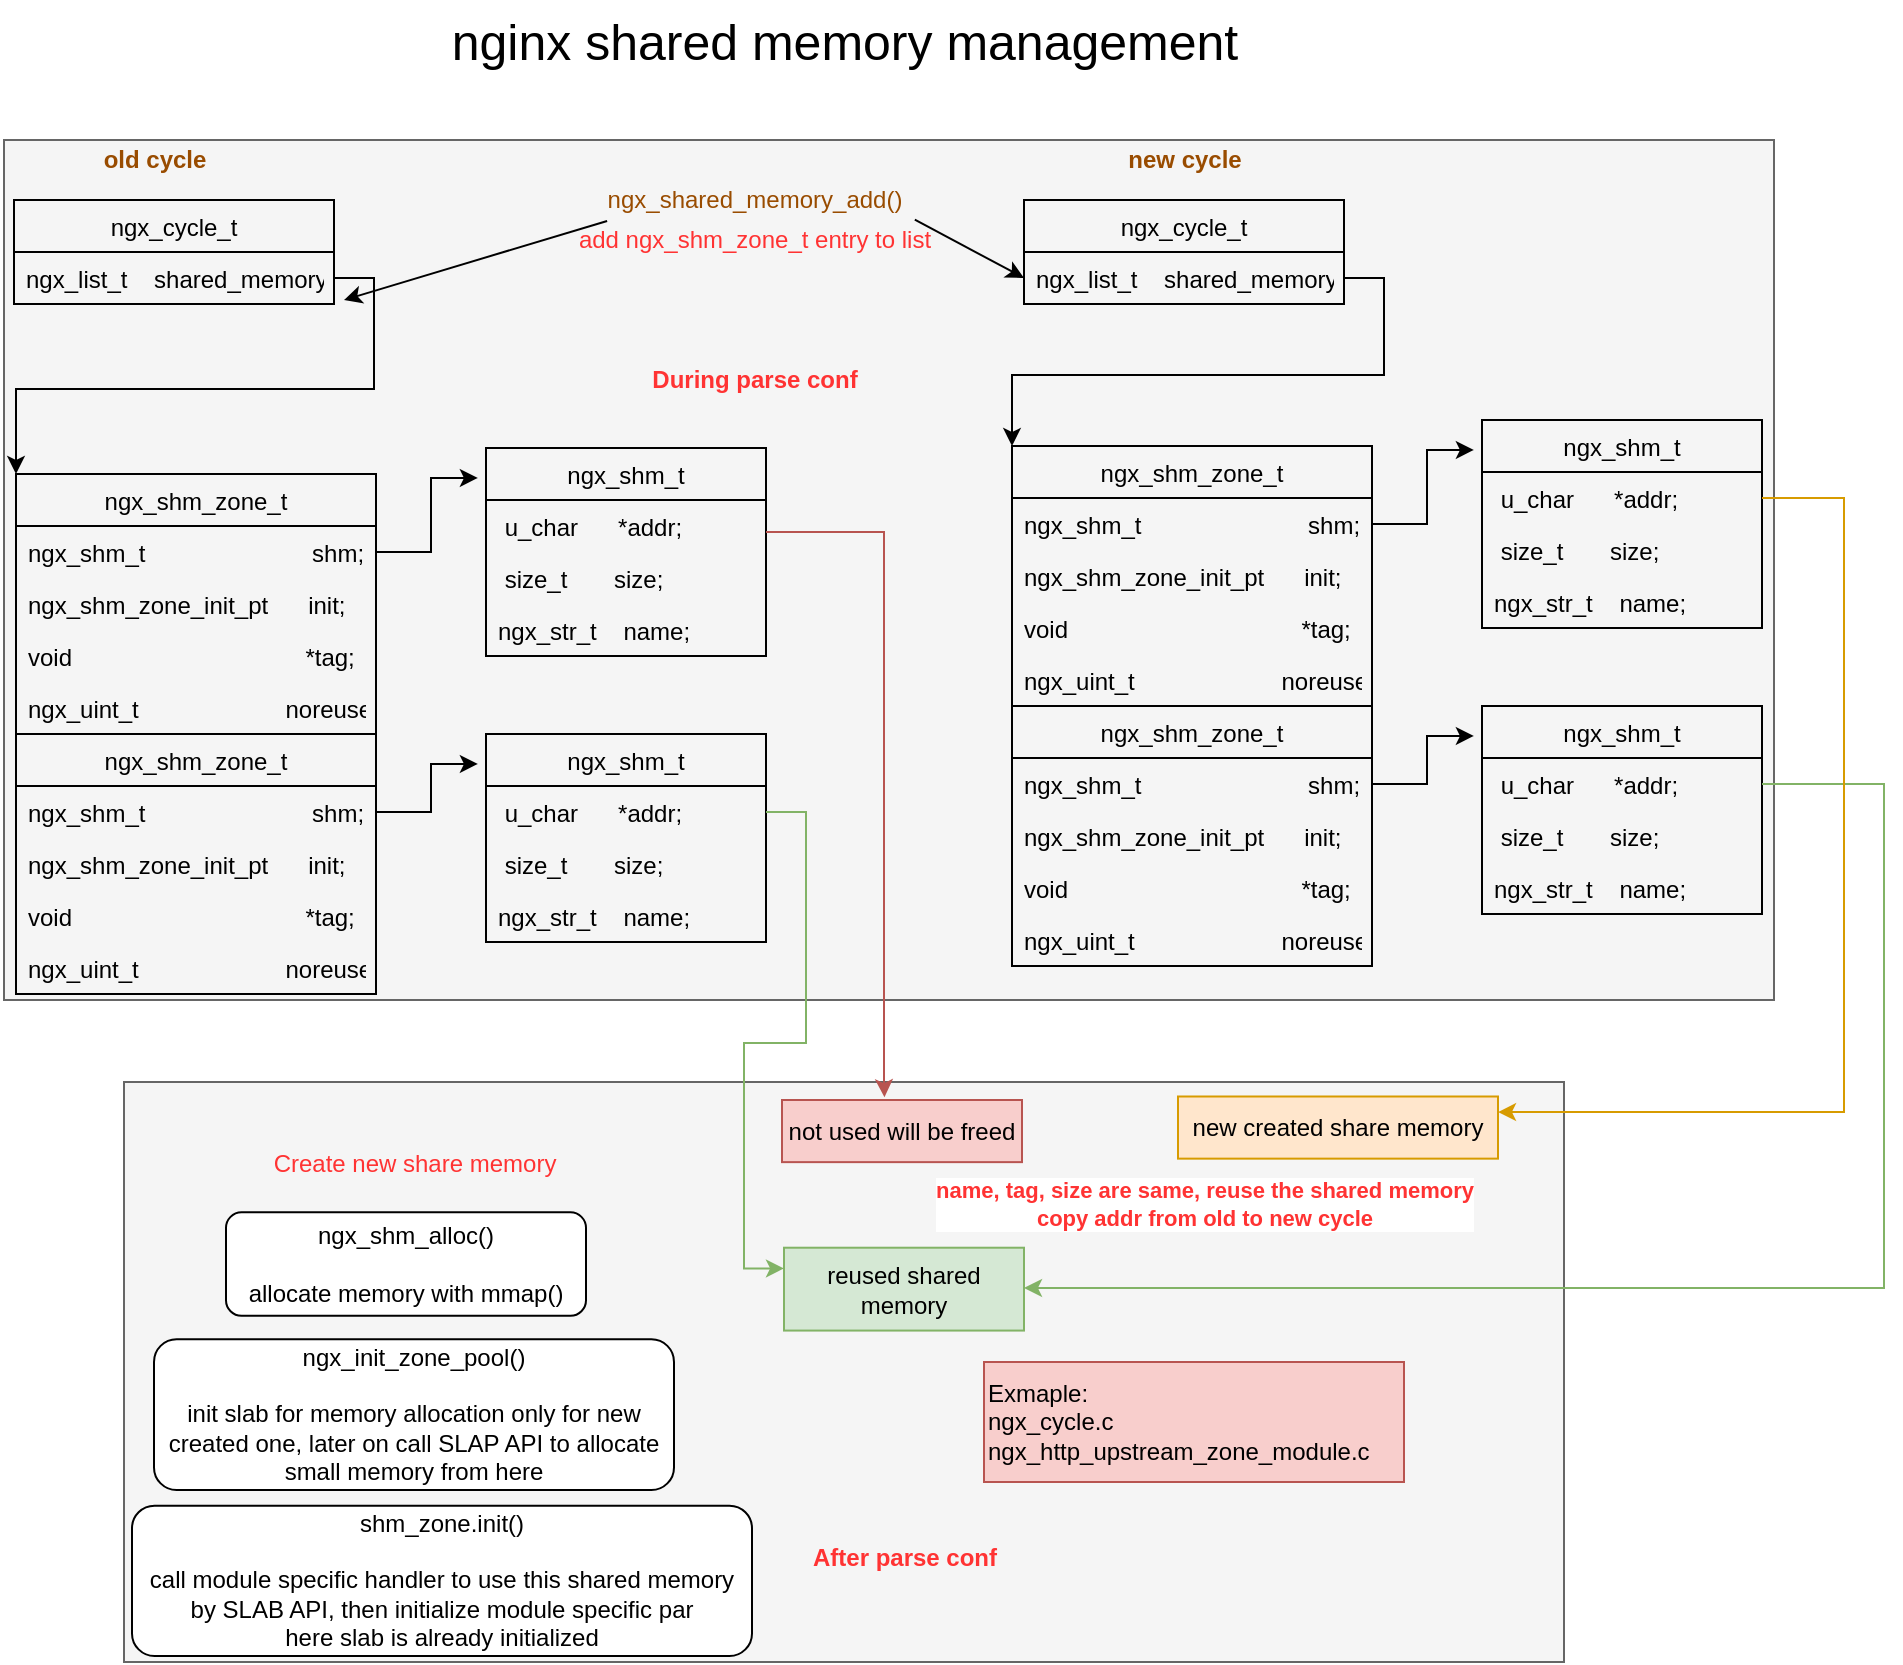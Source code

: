 <mxfile version="13.9.9" type="device"><diagram id="doJyxdcg1uEI-pi4_1o4" name="Page-1"><mxGraphModel dx="1086" dy="816" grid="1" gridSize="10" guides="1" tooltips="1" connect="1" arrows="1" fold="1" page="1" pageScale="1" pageWidth="850" pageHeight="1100" math="0" shadow="0"><root><mxCell id="0"/><mxCell id="1" parent="0"/><mxCell id="BGAumL3nLmFCG_EzxSb9-77" value="" style="group;fillColor=#f5f5f5;strokeColor=#666666;fontColor=#FF3333;fontStyle=1" parent="1" vertex="1" connectable="0"><mxGeometry x="400" y="140" width="885" height="430" as="geometry"/></mxCell><mxCell id="BGAumL3nLmFCG_EzxSb9-16" value="ngx_cycle_t" style="swimlane;fontStyle=0;childLayout=stackLayout;horizontal=1;startSize=26;fillColor=none;horizontalStack=0;resizeParent=1;resizeParentMax=0;resizeLast=0;collapsible=1;marginBottom=0;" parent="BGAumL3nLmFCG_EzxSb9-77" vertex="1"><mxGeometry x="5" y="30" width="160" height="52" as="geometry"/></mxCell><mxCell id="BGAumL3nLmFCG_EzxSb9-17" value="ngx_list_t    shared_memory;" style="text;strokeColor=none;fillColor=none;align=left;verticalAlign=top;spacingLeft=4;spacingRight=4;overflow=hidden;rotatable=0;points=[[0,0.5],[1,0.5]];portConstraint=eastwest;" parent="BGAumL3nLmFCG_EzxSb9-16" vertex="1"><mxGeometry y="26" width="160" height="26" as="geometry"/></mxCell><mxCell id="BGAumL3nLmFCG_EzxSb9-34" value="" style="group" parent="BGAumL3nLmFCG_EzxSb9-77" vertex="1" connectable="0"><mxGeometry x="6" y="154" width="375" height="273" as="geometry"/></mxCell><mxCell id="BGAumL3nLmFCG_EzxSb9-2" value="ngx_shm_zone_t" style="swimlane;fontStyle=0;childLayout=stackLayout;horizontal=1;startSize=26;fillColor=none;horizontalStack=0;resizeParent=1;resizeParentMax=0;resizeLast=0;collapsible=1;marginBottom=0;" parent="BGAumL3nLmFCG_EzxSb9-34" vertex="1"><mxGeometry y="143" width="180" height="130" as="geometry"/></mxCell><mxCell id="BGAumL3nLmFCG_EzxSb9-3" value="ngx_shm_t                         shm;" style="text;strokeColor=none;fillColor=none;align=left;verticalAlign=top;spacingLeft=4;spacingRight=4;overflow=hidden;rotatable=0;points=[[0,0.5],[1,0.5]];portConstraint=eastwest;" parent="BGAumL3nLmFCG_EzxSb9-2" vertex="1"><mxGeometry y="26" width="180" height="26" as="geometry"/></mxCell><mxCell id="BGAumL3nLmFCG_EzxSb9-4" value="ngx_shm_zone_init_pt      init;" style="text;strokeColor=none;fillColor=none;align=left;verticalAlign=top;spacingLeft=4;spacingRight=4;overflow=hidden;rotatable=0;points=[[0,0.5],[1,0.5]];portConstraint=eastwest;" parent="BGAumL3nLmFCG_EzxSb9-2" vertex="1"><mxGeometry y="52" width="180" height="26" as="geometry"/></mxCell><mxCell id="BGAumL3nLmFCG_EzxSb9-5" value="void                                   *tag;" style="text;strokeColor=none;fillColor=none;align=left;verticalAlign=top;spacingLeft=4;spacingRight=4;overflow=hidden;rotatable=0;points=[[0,0.5],[1,0.5]];portConstraint=eastwest;" parent="BGAumL3nLmFCG_EzxSb9-2" vertex="1"><mxGeometry y="78" width="180" height="26" as="geometry"/></mxCell><mxCell id="BGAumL3nLmFCG_EzxSb9-6" value="ngx_uint_t                      noreuse" style="text;strokeColor=none;fillColor=none;align=left;verticalAlign=top;spacingLeft=4;spacingRight=4;overflow=hidden;rotatable=0;points=[[0,0.5],[1,0.5]];portConstraint=eastwest;" parent="BGAumL3nLmFCG_EzxSb9-2" vertex="1"><mxGeometry y="104" width="180" height="26" as="geometry"/></mxCell><mxCell id="BGAumL3nLmFCG_EzxSb9-7" value="ngx_shm_t" style="swimlane;fontStyle=0;childLayout=stackLayout;horizontal=1;startSize=26;fillColor=none;horizontalStack=0;resizeParent=1;resizeParentMax=0;resizeLast=0;collapsible=1;marginBottom=0;" parent="BGAumL3nLmFCG_EzxSb9-34" vertex="1"><mxGeometry x="235" y="143" width="140" height="104" as="geometry"/></mxCell><mxCell id="BGAumL3nLmFCG_EzxSb9-8" value=" u_char      *addr;" style="text;strokeColor=none;fillColor=none;align=left;verticalAlign=top;spacingLeft=4;spacingRight=4;overflow=hidden;rotatable=0;points=[[0,0.5],[1,0.5]];portConstraint=eastwest;" parent="BGAumL3nLmFCG_EzxSb9-7" vertex="1"><mxGeometry y="26" width="140" height="26" as="geometry"/></mxCell><mxCell id="BGAumL3nLmFCG_EzxSb9-9" value=" size_t       size;" style="text;strokeColor=none;fillColor=none;align=left;verticalAlign=top;spacingLeft=4;spacingRight=4;overflow=hidden;rotatable=0;points=[[0,0.5],[1,0.5]];portConstraint=eastwest;" parent="BGAumL3nLmFCG_EzxSb9-7" vertex="1"><mxGeometry y="52" width="140" height="26" as="geometry"/></mxCell><mxCell id="BGAumL3nLmFCG_EzxSb9-10" value="ngx_str_t    name;" style="text;strokeColor=none;fillColor=none;align=left;verticalAlign=top;spacingLeft=4;spacingRight=4;overflow=hidden;rotatable=0;points=[[0,0.5],[1,0.5]];portConstraint=eastwest;" parent="BGAumL3nLmFCG_EzxSb9-7" vertex="1"><mxGeometry y="78" width="140" height="26" as="geometry"/></mxCell><mxCell id="BGAumL3nLmFCG_EzxSb9-11" style="edgeStyle=orthogonalEdgeStyle;rounded=0;orthogonalLoop=1;jettySize=auto;html=1;exitX=1;exitY=0.5;exitDx=0;exitDy=0;entryX=-0.029;entryY=0.144;entryDx=0;entryDy=0;entryPerimeter=0;" parent="BGAumL3nLmFCG_EzxSb9-34" source="BGAumL3nLmFCG_EzxSb9-3" target="BGAumL3nLmFCG_EzxSb9-7" edge="1"><mxGeometry relative="1" as="geometry"/></mxCell><mxCell id="BGAumL3nLmFCG_EzxSb9-24" value="ngx_shm_zone_t" style="swimlane;fontStyle=0;childLayout=stackLayout;horizontal=1;startSize=26;fillColor=none;horizontalStack=0;resizeParent=1;resizeParentMax=0;resizeLast=0;collapsible=1;marginBottom=0;" parent="BGAumL3nLmFCG_EzxSb9-34" vertex="1"><mxGeometry y="13" width="180" height="130" as="geometry"/></mxCell><mxCell id="BGAumL3nLmFCG_EzxSb9-25" value="ngx_shm_t                         shm;" style="text;strokeColor=none;fillColor=none;align=left;verticalAlign=top;spacingLeft=4;spacingRight=4;overflow=hidden;rotatable=0;points=[[0,0.5],[1,0.5]];portConstraint=eastwest;" parent="BGAumL3nLmFCG_EzxSb9-24" vertex="1"><mxGeometry y="26" width="180" height="26" as="geometry"/></mxCell><mxCell id="BGAumL3nLmFCG_EzxSb9-26" value="ngx_shm_zone_init_pt      init;" style="text;strokeColor=none;fillColor=none;align=left;verticalAlign=top;spacingLeft=4;spacingRight=4;overflow=hidden;rotatable=0;points=[[0,0.5],[1,0.5]];portConstraint=eastwest;" parent="BGAumL3nLmFCG_EzxSb9-24" vertex="1"><mxGeometry y="52" width="180" height="26" as="geometry"/></mxCell><mxCell id="BGAumL3nLmFCG_EzxSb9-27" value="void                                   *tag;" style="text;strokeColor=none;fillColor=none;align=left;verticalAlign=top;spacingLeft=4;spacingRight=4;overflow=hidden;rotatable=0;points=[[0,0.5],[1,0.5]];portConstraint=eastwest;" parent="BGAumL3nLmFCG_EzxSb9-24" vertex="1"><mxGeometry y="78" width="180" height="26" as="geometry"/></mxCell><mxCell id="BGAumL3nLmFCG_EzxSb9-28" value="ngx_uint_t                      noreuse" style="text;strokeColor=none;fillColor=none;align=left;verticalAlign=top;spacingLeft=4;spacingRight=4;overflow=hidden;rotatable=0;points=[[0,0.5],[1,0.5]];portConstraint=eastwest;" parent="BGAumL3nLmFCG_EzxSb9-24" vertex="1"><mxGeometry y="104" width="180" height="26" as="geometry"/></mxCell><mxCell id="BGAumL3nLmFCG_EzxSb9-29" value="ngx_shm_t" style="swimlane;fontStyle=0;childLayout=stackLayout;horizontal=1;startSize=26;fillColor=none;horizontalStack=0;resizeParent=1;resizeParentMax=0;resizeLast=0;collapsible=1;marginBottom=0;" parent="BGAumL3nLmFCG_EzxSb9-34" vertex="1"><mxGeometry x="235" width="140" height="104" as="geometry"/></mxCell><mxCell id="BGAumL3nLmFCG_EzxSb9-30" value=" u_char      *addr;" style="text;strokeColor=none;fillColor=none;align=left;verticalAlign=top;spacingLeft=4;spacingRight=4;overflow=hidden;rotatable=0;points=[[0,0.5],[1,0.5]];portConstraint=eastwest;" parent="BGAumL3nLmFCG_EzxSb9-29" vertex="1"><mxGeometry y="26" width="140" height="26" as="geometry"/></mxCell><mxCell id="BGAumL3nLmFCG_EzxSb9-31" value=" size_t       size;" style="text;strokeColor=none;fillColor=none;align=left;verticalAlign=top;spacingLeft=4;spacingRight=4;overflow=hidden;rotatable=0;points=[[0,0.5],[1,0.5]];portConstraint=eastwest;" parent="BGAumL3nLmFCG_EzxSb9-29" vertex="1"><mxGeometry y="52" width="140" height="26" as="geometry"/></mxCell><mxCell id="BGAumL3nLmFCG_EzxSb9-32" value="ngx_str_t    name;" style="text;strokeColor=none;fillColor=none;align=left;verticalAlign=top;spacingLeft=4;spacingRight=4;overflow=hidden;rotatable=0;points=[[0,0.5],[1,0.5]];portConstraint=eastwest;" parent="BGAumL3nLmFCG_EzxSb9-29" vertex="1"><mxGeometry y="78" width="140" height="26" as="geometry"/></mxCell><mxCell id="BGAumL3nLmFCG_EzxSb9-33" style="edgeStyle=orthogonalEdgeStyle;rounded=0;orthogonalLoop=1;jettySize=auto;html=1;exitX=1;exitY=0.5;exitDx=0;exitDy=0;entryX=-0.029;entryY=0.144;entryDx=0;entryDy=0;entryPerimeter=0;" parent="BGAumL3nLmFCG_EzxSb9-34" source="BGAumL3nLmFCG_EzxSb9-25" target="BGAumL3nLmFCG_EzxSb9-29" edge="1"><mxGeometry relative="1" as="geometry"/></mxCell><mxCell id="BGAumL3nLmFCG_EzxSb9-35" value="" style="group" parent="BGAumL3nLmFCG_EzxSb9-77" vertex="1" connectable="0"><mxGeometry x="504" y="140" width="375" height="273" as="geometry"/></mxCell><mxCell id="BGAumL3nLmFCG_EzxSb9-36" value="ngx_shm_zone_t" style="swimlane;fontStyle=0;childLayout=stackLayout;horizontal=1;startSize=26;fillColor=none;horizontalStack=0;resizeParent=1;resizeParentMax=0;resizeLast=0;collapsible=1;marginBottom=0;" parent="BGAumL3nLmFCG_EzxSb9-35" vertex="1"><mxGeometry y="143" width="180" height="130" as="geometry"/></mxCell><mxCell id="BGAumL3nLmFCG_EzxSb9-37" value="ngx_shm_t                         shm;" style="text;strokeColor=none;fillColor=none;align=left;verticalAlign=top;spacingLeft=4;spacingRight=4;overflow=hidden;rotatable=0;points=[[0,0.5],[1,0.5]];portConstraint=eastwest;" parent="BGAumL3nLmFCG_EzxSb9-36" vertex="1"><mxGeometry y="26" width="180" height="26" as="geometry"/></mxCell><mxCell id="BGAumL3nLmFCG_EzxSb9-38" value="ngx_shm_zone_init_pt      init;" style="text;strokeColor=none;fillColor=none;align=left;verticalAlign=top;spacingLeft=4;spacingRight=4;overflow=hidden;rotatable=0;points=[[0,0.5],[1,0.5]];portConstraint=eastwest;" parent="BGAumL3nLmFCG_EzxSb9-36" vertex="1"><mxGeometry y="52" width="180" height="26" as="geometry"/></mxCell><mxCell id="BGAumL3nLmFCG_EzxSb9-39" value="void                                   *tag;" style="text;strokeColor=none;fillColor=none;align=left;verticalAlign=top;spacingLeft=4;spacingRight=4;overflow=hidden;rotatable=0;points=[[0,0.5],[1,0.5]];portConstraint=eastwest;" parent="BGAumL3nLmFCG_EzxSb9-36" vertex="1"><mxGeometry y="78" width="180" height="26" as="geometry"/></mxCell><mxCell id="BGAumL3nLmFCG_EzxSb9-40" value="ngx_uint_t                      noreuse" style="text;strokeColor=none;fillColor=none;align=left;verticalAlign=top;spacingLeft=4;spacingRight=4;overflow=hidden;rotatable=0;points=[[0,0.5],[1,0.5]];portConstraint=eastwest;" parent="BGAumL3nLmFCG_EzxSb9-36" vertex="1"><mxGeometry y="104" width="180" height="26" as="geometry"/></mxCell><mxCell id="BGAumL3nLmFCG_EzxSb9-41" value="ngx_shm_t" style="swimlane;fontStyle=0;childLayout=stackLayout;horizontal=1;startSize=26;fillColor=none;horizontalStack=0;resizeParent=1;resizeParentMax=0;resizeLast=0;collapsible=1;marginBottom=0;" parent="BGAumL3nLmFCG_EzxSb9-35" vertex="1"><mxGeometry x="235" y="143" width="140" height="104" as="geometry"/></mxCell><mxCell id="BGAumL3nLmFCG_EzxSb9-42" value=" u_char      *addr;" style="text;strokeColor=none;fillColor=none;align=left;verticalAlign=top;spacingLeft=4;spacingRight=4;overflow=hidden;rotatable=0;points=[[0,0.5],[1,0.5]];portConstraint=eastwest;" parent="BGAumL3nLmFCG_EzxSb9-41" vertex="1"><mxGeometry y="26" width="140" height="26" as="geometry"/></mxCell><mxCell id="BGAumL3nLmFCG_EzxSb9-43" value=" size_t       size;" style="text;strokeColor=none;fillColor=none;align=left;verticalAlign=top;spacingLeft=4;spacingRight=4;overflow=hidden;rotatable=0;points=[[0,0.5],[1,0.5]];portConstraint=eastwest;" parent="BGAumL3nLmFCG_EzxSb9-41" vertex="1"><mxGeometry y="52" width="140" height="26" as="geometry"/></mxCell><mxCell id="BGAumL3nLmFCG_EzxSb9-44" value="ngx_str_t    name;" style="text;strokeColor=none;fillColor=none;align=left;verticalAlign=top;spacingLeft=4;spacingRight=4;overflow=hidden;rotatable=0;points=[[0,0.5],[1,0.5]];portConstraint=eastwest;" parent="BGAumL3nLmFCG_EzxSb9-41" vertex="1"><mxGeometry y="78" width="140" height="26" as="geometry"/></mxCell><mxCell id="BGAumL3nLmFCG_EzxSb9-45" style="edgeStyle=orthogonalEdgeStyle;rounded=0;orthogonalLoop=1;jettySize=auto;html=1;exitX=1;exitY=0.5;exitDx=0;exitDy=0;entryX=-0.029;entryY=0.144;entryDx=0;entryDy=0;entryPerimeter=0;" parent="BGAumL3nLmFCG_EzxSb9-35" source="BGAumL3nLmFCG_EzxSb9-37" target="BGAumL3nLmFCG_EzxSb9-41" edge="1"><mxGeometry relative="1" as="geometry"/></mxCell><mxCell id="BGAumL3nLmFCG_EzxSb9-46" value="ngx_shm_zone_t" style="swimlane;fontStyle=0;childLayout=stackLayout;horizontal=1;startSize=26;fillColor=none;horizontalStack=0;resizeParent=1;resizeParentMax=0;resizeLast=0;collapsible=1;marginBottom=0;" parent="BGAumL3nLmFCG_EzxSb9-35" vertex="1"><mxGeometry y="13" width="180" height="130" as="geometry"/></mxCell><mxCell id="BGAumL3nLmFCG_EzxSb9-47" value="ngx_shm_t                         shm;" style="text;strokeColor=none;fillColor=none;align=left;verticalAlign=top;spacingLeft=4;spacingRight=4;overflow=hidden;rotatable=0;points=[[0,0.5],[1,0.5]];portConstraint=eastwest;" parent="BGAumL3nLmFCG_EzxSb9-46" vertex="1"><mxGeometry y="26" width="180" height="26" as="geometry"/></mxCell><mxCell id="BGAumL3nLmFCG_EzxSb9-48" value="ngx_shm_zone_init_pt      init;" style="text;strokeColor=none;fillColor=none;align=left;verticalAlign=top;spacingLeft=4;spacingRight=4;overflow=hidden;rotatable=0;points=[[0,0.5],[1,0.5]];portConstraint=eastwest;" parent="BGAumL3nLmFCG_EzxSb9-46" vertex="1"><mxGeometry y="52" width="180" height="26" as="geometry"/></mxCell><mxCell id="BGAumL3nLmFCG_EzxSb9-49" value="void                                   *tag;" style="text;strokeColor=none;fillColor=none;align=left;verticalAlign=top;spacingLeft=4;spacingRight=4;overflow=hidden;rotatable=0;points=[[0,0.5],[1,0.5]];portConstraint=eastwest;" parent="BGAumL3nLmFCG_EzxSb9-46" vertex="1"><mxGeometry y="78" width="180" height="26" as="geometry"/></mxCell><mxCell id="BGAumL3nLmFCG_EzxSb9-50" value="ngx_uint_t                      noreuse" style="text;strokeColor=none;fillColor=none;align=left;verticalAlign=top;spacingLeft=4;spacingRight=4;overflow=hidden;rotatable=0;points=[[0,0.5],[1,0.5]];portConstraint=eastwest;" parent="BGAumL3nLmFCG_EzxSb9-46" vertex="1"><mxGeometry y="104" width="180" height="26" as="geometry"/></mxCell><mxCell id="BGAumL3nLmFCG_EzxSb9-51" value="ngx_shm_t" style="swimlane;fontStyle=0;childLayout=stackLayout;horizontal=1;startSize=26;fillColor=none;horizontalStack=0;resizeParent=1;resizeParentMax=0;resizeLast=0;collapsible=1;marginBottom=0;" parent="BGAumL3nLmFCG_EzxSb9-35" vertex="1"><mxGeometry x="235" width="140" height="104" as="geometry"/></mxCell><mxCell id="BGAumL3nLmFCG_EzxSb9-52" value=" u_char      *addr;" style="text;strokeColor=none;fillColor=none;align=left;verticalAlign=top;spacingLeft=4;spacingRight=4;overflow=hidden;rotatable=0;points=[[0,0.5],[1,0.5]];portConstraint=eastwest;" parent="BGAumL3nLmFCG_EzxSb9-51" vertex="1"><mxGeometry y="26" width="140" height="26" as="geometry"/></mxCell><mxCell id="BGAumL3nLmFCG_EzxSb9-53" value=" size_t       size;" style="text;strokeColor=none;fillColor=none;align=left;verticalAlign=top;spacingLeft=4;spacingRight=4;overflow=hidden;rotatable=0;points=[[0,0.5],[1,0.5]];portConstraint=eastwest;" parent="BGAumL3nLmFCG_EzxSb9-51" vertex="1"><mxGeometry y="52" width="140" height="26" as="geometry"/></mxCell><mxCell id="BGAumL3nLmFCG_EzxSb9-54" value="ngx_str_t    name;" style="text;strokeColor=none;fillColor=none;align=left;verticalAlign=top;spacingLeft=4;spacingRight=4;overflow=hidden;rotatable=0;points=[[0,0.5],[1,0.5]];portConstraint=eastwest;" parent="BGAumL3nLmFCG_EzxSb9-51" vertex="1"><mxGeometry y="78" width="140" height="26" as="geometry"/></mxCell><mxCell id="BGAumL3nLmFCG_EzxSb9-55" style="edgeStyle=orthogonalEdgeStyle;rounded=0;orthogonalLoop=1;jettySize=auto;html=1;exitX=1;exitY=0.5;exitDx=0;exitDy=0;entryX=-0.029;entryY=0.144;entryDx=0;entryDy=0;entryPerimeter=0;" parent="BGAumL3nLmFCG_EzxSb9-35" source="BGAumL3nLmFCG_EzxSb9-47" target="BGAumL3nLmFCG_EzxSb9-51" edge="1"><mxGeometry relative="1" as="geometry"/></mxCell><mxCell id="BGAumL3nLmFCG_EzxSb9-56" value="ngx_cycle_t" style="swimlane;fontStyle=0;childLayout=stackLayout;horizontal=1;startSize=26;fillColor=none;horizontalStack=0;resizeParent=1;resizeParentMax=0;resizeLast=0;collapsible=1;marginBottom=0;" parent="BGAumL3nLmFCG_EzxSb9-77" vertex="1"><mxGeometry x="510" y="30" width="160" height="52" as="geometry"/></mxCell><mxCell id="BGAumL3nLmFCG_EzxSb9-57" value="ngx_list_t    shared_memory;" style="text;strokeColor=none;fillColor=none;align=left;verticalAlign=top;spacingLeft=4;spacingRight=4;overflow=hidden;rotatable=0;points=[[0,0.5],[1,0.5]];portConstraint=eastwest;" parent="BGAumL3nLmFCG_EzxSb9-56" vertex="1"><mxGeometry y="26" width="160" height="26" as="geometry"/></mxCell><mxCell id="BGAumL3nLmFCG_EzxSb9-70" style="edgeStyle=orthogonalEdgeStyle;rounded=0;orthogonalLoop=1;jettySize=auto;html=1;entryX=0;entryY=0;entryDx=0;entryDy=0;fontColor=#FF3333;" parent="BGAumL3nLmFCG_EzxSb9-77" source="BGAumL3nLmFCG_EzxSb9-17" target="BGAumL3nLmFCG_EzxSb9-24" edge="1"><mxGeometry relative="1" as="geometry"/></mxCell><mxCell id="BGAumL3nLmFCG_EzxSb9-71" style="edgeStyle=orthogonalEdgeStyle;rounded=0;orthogonalLoop=1;jettySize=auto;html=1;exitX=1;exitY=0.5;exitDx=0;exitDy=0;entryX=0;entryY=0;entryDx=0;entryDy=0;fontColor=#FF3333;" parent="BGAumL3nLmFCG_EzxSb9-77" source="BGAumL3nLmFCG_EzxSb9-57" target="BGAumL3nLmFCG_EzxSb9-46" edge="1"><mxGeometry relative="1" as="geometry"/></mxCell><mxCell id="BGAumL3nLmFCG_EzxSb9-72" value="new cycle" style="text;html=1;align=center;verticalAlign=middle;resizable=0;points=[];autosize=1;fontColor=#994C00;fontStyle=1" parent="BGAumL3nLmFCG_EzxSb9-77" vertex="1"><mxGeometry x="555" width="70" height="20" as="geometry"/></mxCell><mxCell id="BGAumL3nLmFCG_EzxSb9-73" value="old cycle" style="text;html=1;align=center;verticalAlign=middle;resizable=0;points=[];autosize=1;fontColor=#994C00;fontStyle=1" parent="BGAumL3nLmFCG_EzxSb9-77" vertex="1"><mxGeometry x="40" width="70" height="20" as="geometry"/></mxCell><mxCell id="BGAumL3nLmFCG_EzxSb9-74" value="ngx_shared_memory_add()" style="text;html=1;align=center;verticalAlign=middle;resizable=0;points=[];autosize=1;fontColor=#994C00;" parent="BGAumL3nLmFCG_EzxSb9-77" vertex="1"><mxGeometry x="290" y="20" width="170" height="20" as="geometry"/></mxCell><mxCell id="BGAumL3nLmFCG_EzxSb9-78" value="&lt;font color=&quot;#ff3333&quot;&gt;During parse conf&lt;/font&gt;" style="text;html=1;align=center;verticalAlign=middle;resizable=0;points=[];autosize=1;fontColor=#994C00;fontStyle=1" parent="BGAumL3nLmFCG_EzxSb9-77" vertex="1"><mxGeometry x="315" y="110" width="120" height="20" as="geometry"/></mxCell><mxCell id="BGAumL3nLmFCG_EzxSb9-82" value="" style="endArrow=classic;html=1;fontColor=#FF3333;exitX=0.973;exitY=0.99;exitDx=0;exitDy=0;exitPerimeter=0;entryX=0;entryY=0.75;entryDx=0;entryDy=0;" parent="BGAumL3nLmFCG_EzxSb9-77" source="BGAumL3nLmFCG_EzxSb9-74" target="BGAumL3nLmFCG_EzxSb9-56" edge="1"><mxGeometry width="50" height="50" relative="1" as="geometry"><mxPoint x="311.56" y="50.48" as="sourcePoint"/><mxPoint x="180" y="80" as="targetPoint"/></mxGeometry></mxCell><mxCell id="BGAumL3nLmFCG_EzxSb9-83" value="add ngx_shm_zone_t entry to list" style="text;html=1;align=center;verticalAlign=middle;resizable=0;points=[];autosize=1;fontColor=#FF3333;" parent="BGAumL3nLmFCG_EzxSb9-77" vertex="1"><mxGeometry x="280" y="40" width="190" height="20" as="geometry"/></mxCell><mxCell id="BGAumL3nLmFCG_EzxSb9-75" value="" style="group;fillColor=#f5f5f5;strokeColor=#666666;fontColor=#333333;" parent="1" vertex="1" connectable="0"><mxGeometry x="460" y="611" width="720" height="290" as="geometry"/></mxCell><mxCell id="BGAumL3nLmFCG_EzxSb9-20" value="ngx_shm_alloc()&lt;br&gt;&lt;br&gt;allocate memory with mmap()" style="rounded=1;whiteSpace=wrap;html=1;" parent="BGAumL3nLmFCG_EzxSb9-75" vertex="1"><mxGeometry x="51" y="65.143" width="180" height="51.786" as="geometry"/></mxCell><mxCell id="BGAumL3nLmFCG_EzxSb9-22" value="ngx_init_zone_pool()&lt;br&gt;&lt;br&gt;init slab for memory allocation only for new created one, later on call SLAP API to allocate small memory from here" style="rounded=1;whiteSpace=wrap;html=1;" parent="BGAumL3nLmFCG_EzxSb9-75" vertex="1"><mxGeometry x="15" y="128.64" width="260" height="75.36" as="geometry"/></mxCell><mxCell id="BGAumL3nLmFCG_EzxSb9-23" value="shm_zone.init()&lt;br&gt;&lt;br&gt;call module specific handler to use this shared memory by SLAB API, then initialize module specific par&lt;br&gt;here slab is already initialized" style="rounded=1;whiteSpace=wrap;html=1;" parent="BGAumL3nLmFCG_EzxSb9-75" vertex="1"><mxGeometry x="4" y="211.86" width="310" height="75.14" as="geometry"/></mxCell><mxCell id="BGAumL3nLmFCG_EzxSb9-60" value="reused shared memory" style="rounded=0;whiteSpace=wrap;html=1;fillColor=#d5e8d4;strokeColor=#82b366;" parent="BGAumL3nLmFCG_EzxSb9-75" vertex="1"><mxGeometry x="330" y="82.857" width="120" height="41.429" as="geometry"/></mxCell><mxCell id="BGAumL3nLmFCG_EzxSb9-62" value="new created share memory" style="rounded=0;whiteSpace=wrap;html=1;fillColor=#ffe6cc;strokeColor=#d79b00;" parent="BGAumL3nLmFCG_EzxSb9-75" vertex="1"><mxGeometry x="527" y="7.25" width="160" height="31.071" as="geometry"/></mxCell><mxCell id="BGAumL3nLmFCG_EzxSb9-63" value="not used will be freed" style="rounded=0;whiteSpace=wrap;html=1;fillColor=#f8cecc;strokeColor=#b85450;" parent="BGAumL3nLmFCG_EzxSb9-75" vertex="1"><mxGeometry x="329" y="9" width="120" height="31.071" as="geometry"/></mxCell><mxCell id="BGAumL3nLmFCG_EzxSb9-69" value="Create new share memory" style="text;html=1;align=center;verticalAlign=middle;resizable=0;points=[];autosize=1;fontColor=#FF3333;" parent="BGAumL3nLmFCG_EzxSb9-75" vertex="1"><mxGeometry x="65" y="31.071" width="160" height="20" as="geometry"/></mxCell><mxCell id="BGAumL3nLmFCG_EzxSb9-76" value="&lt;b&gt;&lt;font color=&quot;#ff3333&quot;&gt;After parse conf&lt;/font&gt;&lt;/b&gt;" style="text;html=1;align=center;verticalAlign=middle;resizable=0;points=[];autosize=1;fontColor=#994C00;" parent="BGAumL3nLmFCG_EzxSb9-75" vertex="1"><mxGeometry x="335" y="227.86" width="110" height="20" as="geometry"/></mxCell><mxCell id="BGAumL3nLmFCG_EzxSb9-84" value="Exmaple:&lt;br&gt;ngx_cycle.c&lt;br&gt;ngx_http_upstream_zone_module.c" style="whiteSpace=wrap;html=1;align=left;fillColor=#f8cecc;strokeColor=#b85450;" parent="BGAumL3nLmFCG_EzxSb9-75" vertex="1"><mxGeometry x="430" y="140" width="210" height="60" as="geometry"/></mxCell><mxCell id="BGAumL3nLmFCG_EzxSb9-64" style="edgeStyle=orthogonalEdgeStyle;rounded=0;orthogonalLoop=1;jettySize=auto;html=1;exitX=1;exitY=0.5;exitDx=0;exitDy=0;entryX=0;entryY=0.25;entryDx=0;entryDy=0;fillColor=#d5e8d4;strokeColor=#82b366;" parent="1" source="BGAumL3nLmFCG_EzxSb9-8" target="BGAumL3nLmFCG_EzxSb9-60" edge="1"><mxGeometry relative="1" as="geometry"/></mxCell><mxCell id="BGAumL3nLmFCG_EzxSb9-65" style="edgeStyle=orthogonalEdgeStyle;rounded=0;orthogonalLoop=1;jettySize=auto;html=1;exitX=1;exitY=0.5;exitDx=0;exitDy=0;entryX=1;entryY=0.5;entryDx=0;entryDy=0;fillColor=#d5e8d4;strokeColor=#82b366;" parent="1" source="BGAumL3nLmFCG_EzxSb9-42" target="BGAumL3nLmFCG_EzxSb9-60" edge="1"><mxGeometry relative="1" as="geometry"><mxPoint x="1260" y="640" as="targetPoint"/><Array as="points"><mxPoint x="1340" y="462"/><mxPoint x="1340" y="714"/><mxPoint x="910" y="714"/></Array></mxGeometry></mxCell><mxCell id="BGAumL3nLmFCG_EzxSb9-68" value="name, tag, size are same, reuse the shared memory&lt;br&gt;copy addr from old to new cycle" style="edgeLabel;html=1;align=center;verticalAlign=middle;resizable=0;points=[];fontStyle=1;fontColor=#FF3333;" parent="BGAumL3nLmFCG_EzxSb9-65" vertex="1" connectable="0"><mxGeometry x="0.856" relative="1" as="geometry"><mxPoint x="37.07" y="-41.86" as="offset"/></mxGeometry></mxCell><mxCell id="BGAumL3nLmFCG_EzxSb9-66" style="edgeStyle=orthogonalEdgeStyle;rounded=0;orthogonalLoop=1;jettySize=auto;html=1;entryX=0.427;entryY=-0.046;entryDx=0;entryDy=0;entryPerimeter=0;fillColor=#f8cecc;strokeColor=#b85450;" parent="1" source="BGAumL3nLmFCG_EzxSb9-30" edge="1" target="BGAumL3nLmFCG_EzxSb9-63"><mxGeometry relative="1" as="geometry"><mxPoint x="820" y="610" as="targetPoint"/><Array as="points"><mxPoint x="840" y="336"/><mxPoint x="840" y="610"/></Array></mxGeometry></mxCell><mxCell id="BGAumL3nLmFCG_EzxSb9-67" style="edgeStyle=orthogonalEdgeStyle;rounded=0;orthogonalLoop=1;jettySize=auto;html=1;exitX=1;exitY=0.5;exitDx=0;exitDy=0;entryX=1;entryY=0.25;entryDx=0;entryDy=0;fillColor=#ffe6cc;strokeColor=#d79b00;" parent="1" source="BGAumL3nLmFCG_EzxSb9-52" target="BGAumL3nLmFCG_EzxSb9-62" edge="1"><mxGeometry relative="1" as="geometry"><Array as="points"><mxPoint x="1320" y="319"/><mxPoint x="1320" y="626"/></Array></mxGeometry></mxCell><mxCell id="BGAumL3nLmFCG_EzxSb9-81" value="" style="endArrow=classic;html=1;fontColor=#FF3333;exitX=0.068;exitY=1.024;exitDx=0;exitDy=0;exitPerimeter=0;" parent="1" source="BGAumL3nLmFCG_EzxSb9-74" edge="1"><mxGeometry width="50" height="50" relative="1" as="geometry"><mxPoint x="870" y="410" as="sourcePoint"/><mxPoint x="570" y="220" as="targetPoint"/></mxGeometry></mxCell><mxCell id="BGAumL3nLmFCG_EzxSb9-85" value="nginx shared memory management" style="text;html=1;align=center;verticalAlign=middle;resizable=0;points=[];autosize=1;fontColor=#000000;fontSize=25;" parent="1" vertex="1"><mxGeometry x="615" y="70" width="410" height="40" as="geometry"/></mxCell></root></mxGraphModel></diagram></mxfile>